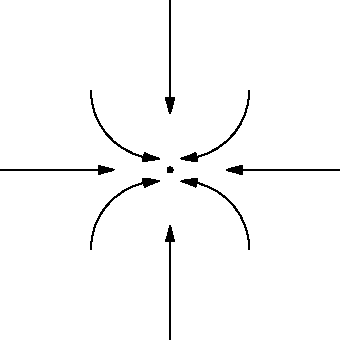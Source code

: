 size(6cm,6cm,IgnoreAspect);
import graph;

dot((0,0));

draw((0.7,0.7){S}..{W}(0.1,0.1),Arrow);
draw((-0.7,-0.7){N}..{E}(-0.1,-0.1),Arrow);
draw((0.7,-0.7){N}..{W}(0.1,-0.1),Arrow);
draw((-0.7,0.7){S}..{E}(-0.1,0.1),Arrow);

draw((1.5,0)--(0.5,0),Arrow);
draw((-1.5,0)--(-0.5,0),Arrow);
draw((0,1.5)--(0,0.5),Arrow);
draw((0,-1.5)--(0,-0.5),Arrow);


